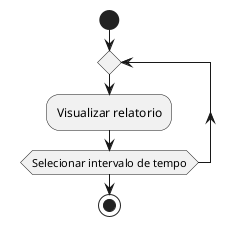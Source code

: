 @startuml Consultas_ConsultaPSI

/' Oswaldo Jales '/ 
start
repeat
:Visualizar relatorio;
repeat while (Selecionar intervalo de tempo)
stop
@enduml
